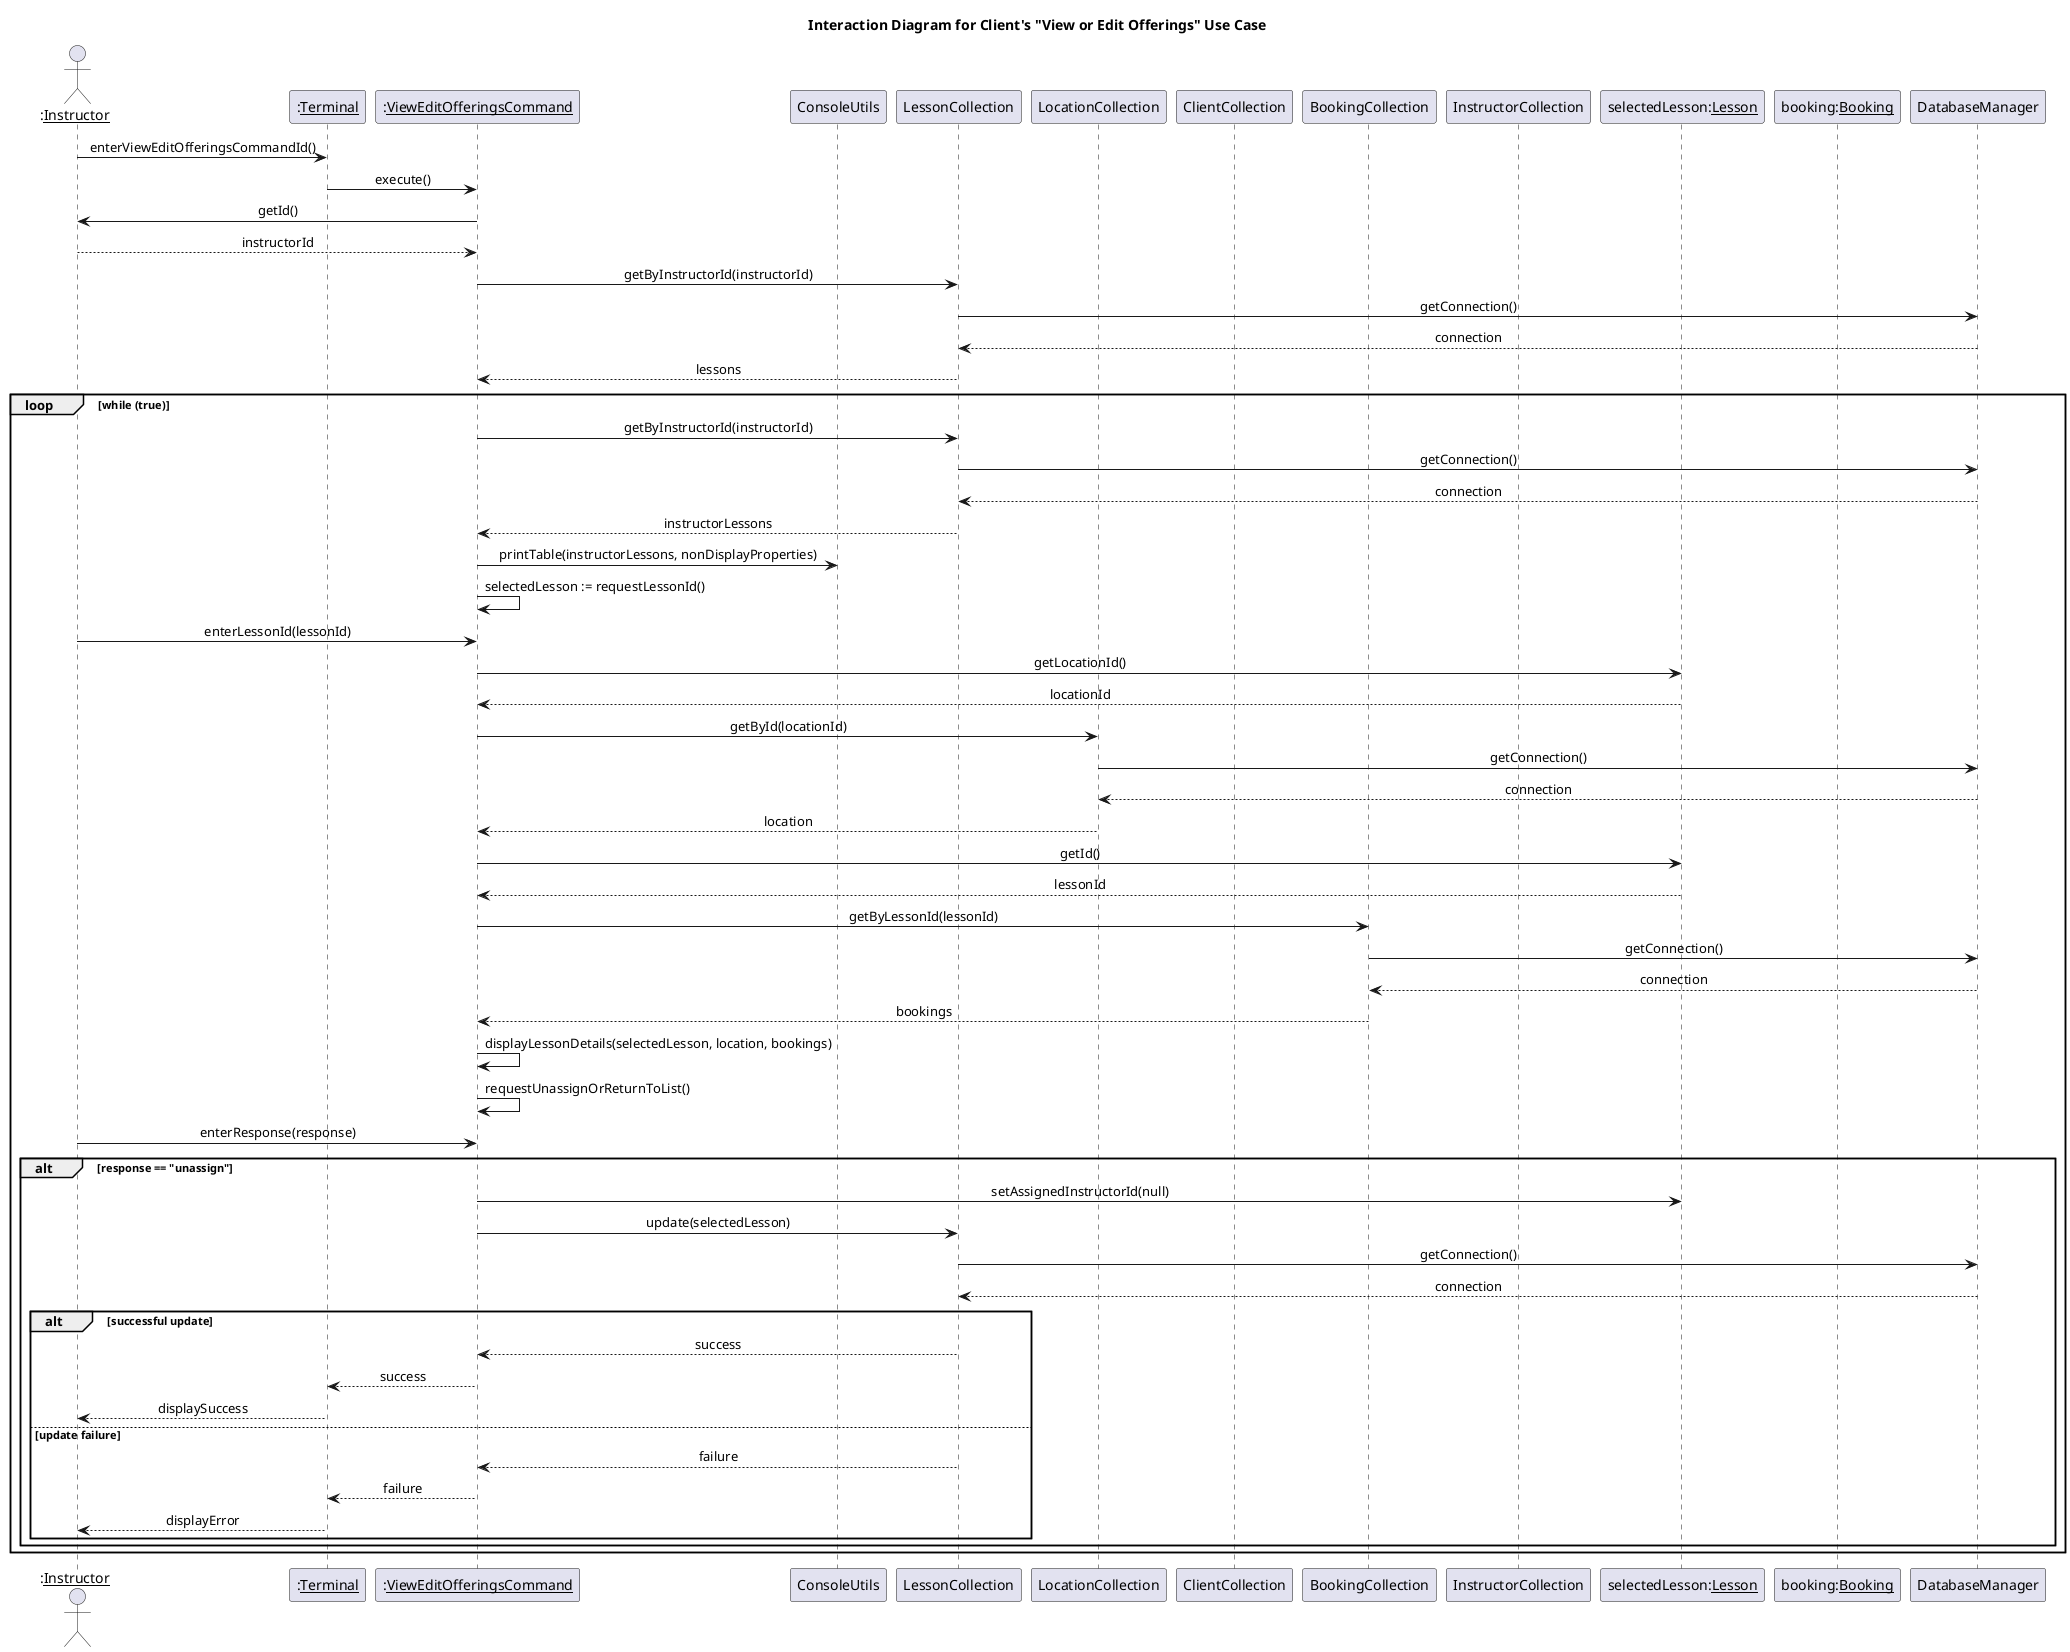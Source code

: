 @startuml Interaction Diagram for Client's "View or Edit Offerings" Use Case
title Interaction Diagram for Client's "View or Edit Offerings" Use Case
skinparam sequenceMessageAlignment center

actor ":<u>Instructor" as instructor 
participant ":<u>Terminal" as terminal
participant ":<u>ViewEditOfferingsCommand" as command
participant "ConsoleUtils" as cUtils
participant "LessonCollection" as lessonCollection
participant "LocationCollection" as locationCollection
participant "ClientCollection" as clientCollection
participant "BookingCollection" as bookingCollection
participant "InstructorCollection" as instructorCollection
participant "selectedLesson:<u>Lesson" as selectedLesson
participant "booking:<u>Booking" as booking
participant "DatabaseManager" as databaseManager

instructor -> terminal : enterViewEditOfferingsCommandId()
terminal -> command : execute()
command -> instructor : getId()
instructor --> command : instructorId
command -> lessonCollection : getByInstructorId(instructorId)
lessonCollection -> databaseManager : getConnection()
databaseManager --> lessonCollection : connection
lessonCollection --> command : lessons
loop while (true)
    command -> lessonCollection : getByInstructorId(instructorId)
    lessonCollection -> databaseManager : getConnection()
    databaseManager --> lessonCollection : connection
    lessonCollection --> command : instructorLessons
    command -> cUtils : printTable(instructorLessons, nonDisplayProperties)
    command -> command : selectedLesson := requestLessonId()
    instructor -> command : enterLessonId(lessonId)
    command -> selectedLesson : getLocationId()
    selectedLesson --> command : locationId
    command -> locationCollection : getById(locationId)
    locationCollection -> databaseManager : getConnection()
    databaseManager --> locationCollection : connection
    locationCollection --> command : location
    command -> selectedLesson : getId()
    selectedLesson --> command : lessonId
    command -> bookingCollection : getByLessonId(lessonId)
    bookingCollection -> databaseManager : getConnection()
    databaseManager --> bookingCollection : connection
    bookingCollection --> command : bookings
    command -> command : displayLessonDetails(selectedLesson, location, bookings)
    command -> command : requestUnassignOrReturnToList()
    instructor -> command : enterResponse(response)
    alt response == "unassign"
        command -> selectedLesson : setAssignedInstructorId(null)
        command -> lessonCollection : update(selectedLesson)
        lessonCollection -> databaseManager : getConnection()
        databaseManager --> lessonCollection : connection
        alt successful update
            lessonCollection --> command : success
            command --> terminal : success
            terminal --> instructor : displaySuccess
        else update failure
            lessonCollection --> command : failure
            command --> terminal : failure
            terminal --> instructor : displayError
        end
    end
end
@enduml
